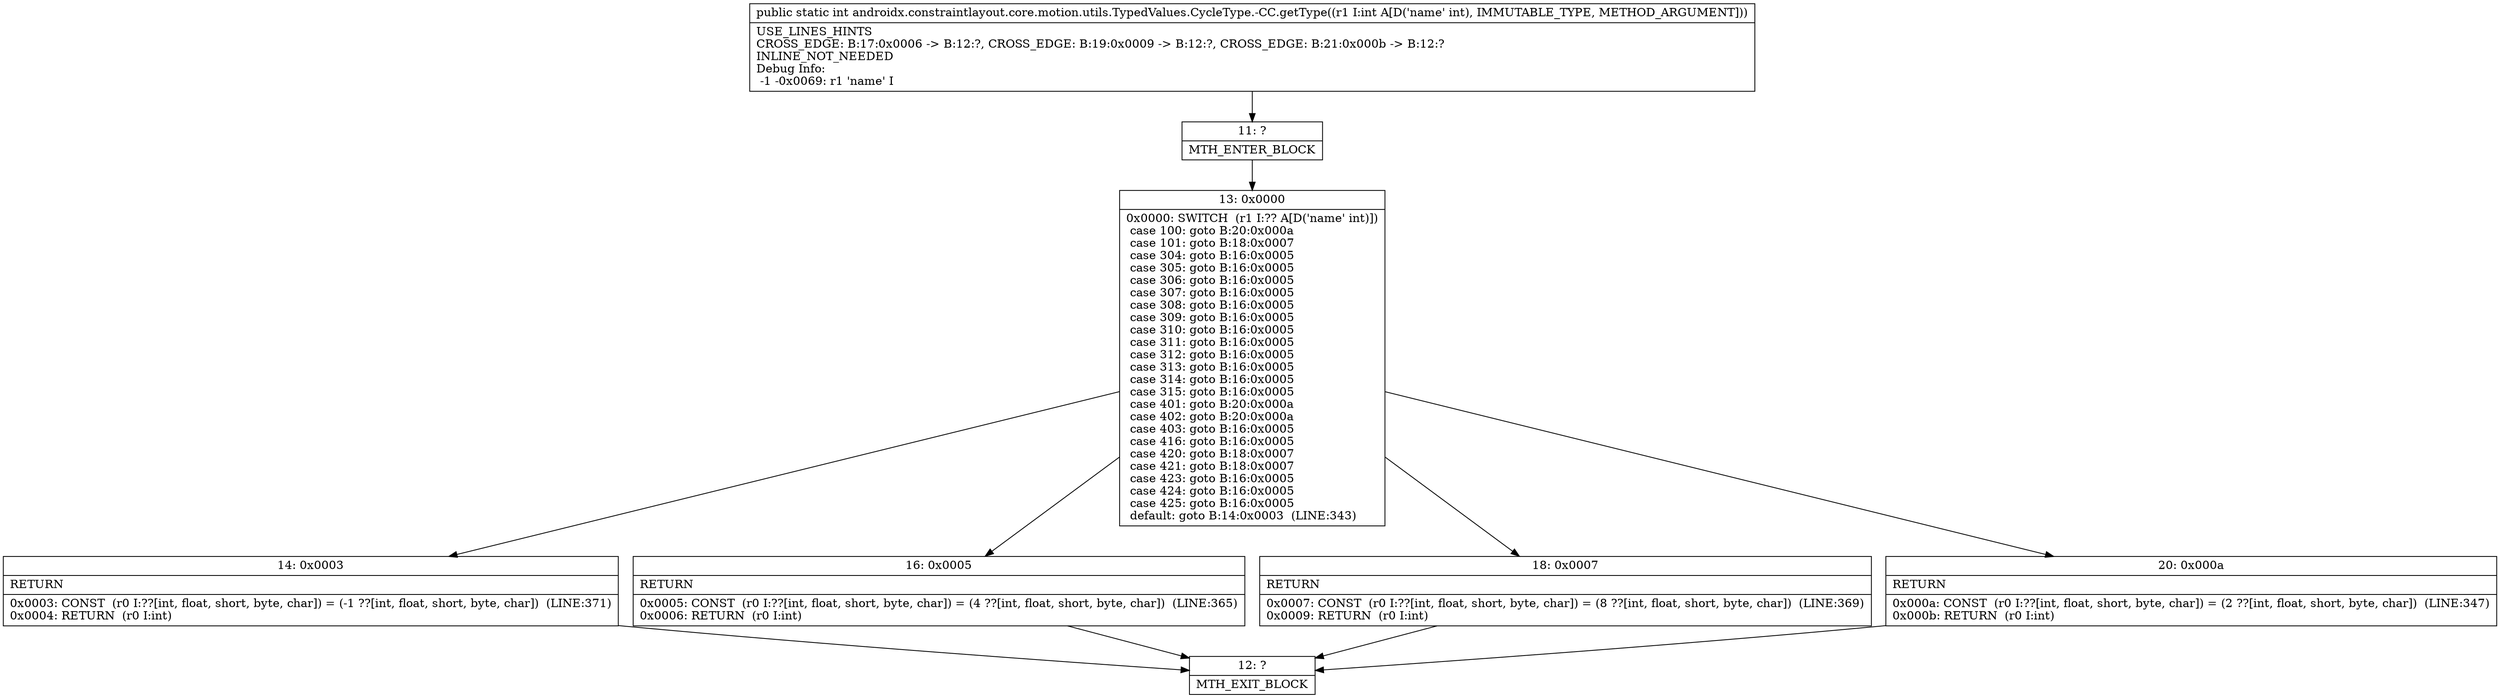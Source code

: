 digraph "CFG forandroidx.constraintlayout.core.motion.utils.TypedValues.CycleType.\-CC.getType(I)I" {
Node_11 [shape=record,label="{11\:\ ?|MTH_ENTER_BLOCK\l}"];
Node_13 [shape=record,label="{13\:\ 0x0000|0x0000: SWITCH  (r1 I:?? A[D('name' int)])\l case 100: goto B:20:0x000a\l case 101: goto B:18:0x0007\l case 304: goto B:16:0x0005\l case 305: goto B:16:0x0005\l case 306: goto B:16:0x0005\l case 307: goto B:16:0x0005\l case 308: goto B:16:0x0005\l case 309: goto B:16:0x0005\l case 310: goto B:16:0x0005\l case 311: goto B:16:0x0005\l case 312: goto B:16:0x0005\l case 313: goto B:16:0x0005\l case 314: goto B:16:0x0005\l case 315: goto B:16:0x0005\l case 401: goto B:20:0x000a\l case 402: goto B:20:0x000a\l case 403: goto B:16:0x0005\l case 416: goto B:16:0x0005\l case 420: goto B:18:0x0007\l case 421: goto B:18:0x0007\l case 423: goto B:16:0x0005\l case 424: goto B:16:0x0005\l case 425: goto B:16:0x0005\l default: goto B:14:0x0003  (LINE:343)\l}"];
Node_14 [shape=record,label="{14\:\ 0x0003|RETURN\l|0x0003: CONST  (r0 I:??[int, float, short, byte, char]) = (\-1 ??[int, float, short, byte, char])  (LINE:371)\l0x0004: RETURN  (r0 I:int) \l}"];
Node_12 [shape=record,label="{12\:\ ?|MTH_EXIT_BLOCK\l}"];
Node_16 [shape=record,label="{16\:\ 0x0005|RETURN\l|0x0005: CONST  (r0 I:??[int, float, short, byte, char]) = (4 ??[int, float, short, byte, char])  (LINE:365)\l0x0006: RETURN  (r0 I:int) \l}"];
Node_18 [shape=record,label="{18\:\ 0x0007|RETURN\l|0x0007: CONST  (r0 I:??[int, float, short, byte, char]) = (8 ??[int, float, short, byte, char])  (LINE:369)\l0x0009: RETURN  (r0 I:int) \l}"];
Node_20 [shape=record,label="{20\:\ 0x000a|RETURN\l|0x000a: CONST  (r0 I:??[int, float, short, byte, char]) = (2 ??[int, float, short, byte, char])  (LINE:347)\l0x000b: RETURN  (r0 I:int) \l}"];
MethodNode[shape=record,label="{public static int androidx.constraintlayout.core.motion.utils.TypedValues.CycleType.\-CC.getType((r1 I:int A[D('name' int), IMMUTABLE_TYPE, METHOD_ARGUMENT]))  | USE_LINES_HINTS\lCROSS_EDGE: B:17:0x0006 \-\> B:12:?, CROSS_EDGE: B:19:0x0009 \-\> B:12:?, CROSS_EDGE: B:21:0x000b \-\> B:12:?\lINLINE_NOT_NEEDED\lDebug Info:\l  \-1 \-0x0069: r1 'name' I\l}"];
MethodNode -> Node_11;Node_11 -> Node_13;
Node_13 -> Node_14;
Node_13 -> Node_16;
Node_13 -> Node_18;
Node_13 -> Node_20;
Node_14 -> Node_12;
Node_16 -> Node_12;
Node_18 -> Node_12;
Node_20 -> Node_12;
}

